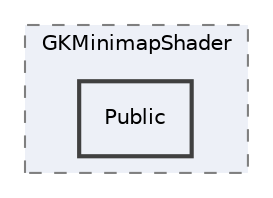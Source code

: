 digraph "Source/GKMinimapShader/Public"
{
 // LATEX_PDF_SIZE
  edge [fontname="Helvetica",fontsize="10",labelfontname="Helvetica",labelfontsize="10"];
  node [fontname="Helvetica",fontsize="10",shape=record];
  compound=true
  subgraph clusterdir_87881ab93b84626d7ec1b3ea0c14a181 {
    graph [ bgcolor="#edf0f7", pencolor="grey50", style="filled,dashed,", label="GKMinimapShader", fontname="Helvetica", fontsize="10", URL="dir_87881ab93b84626d7ec1b3ea0c14a181.html"]
  dir_ceab7adb70dd5e471101f5345263125e [shape=box, label="Public", style="filled,bold,", fillcolor="#edf0f7", color="grey25", URL="dir_ceab7adb70dd5e471101f5345263125e.html"];
  }
}

